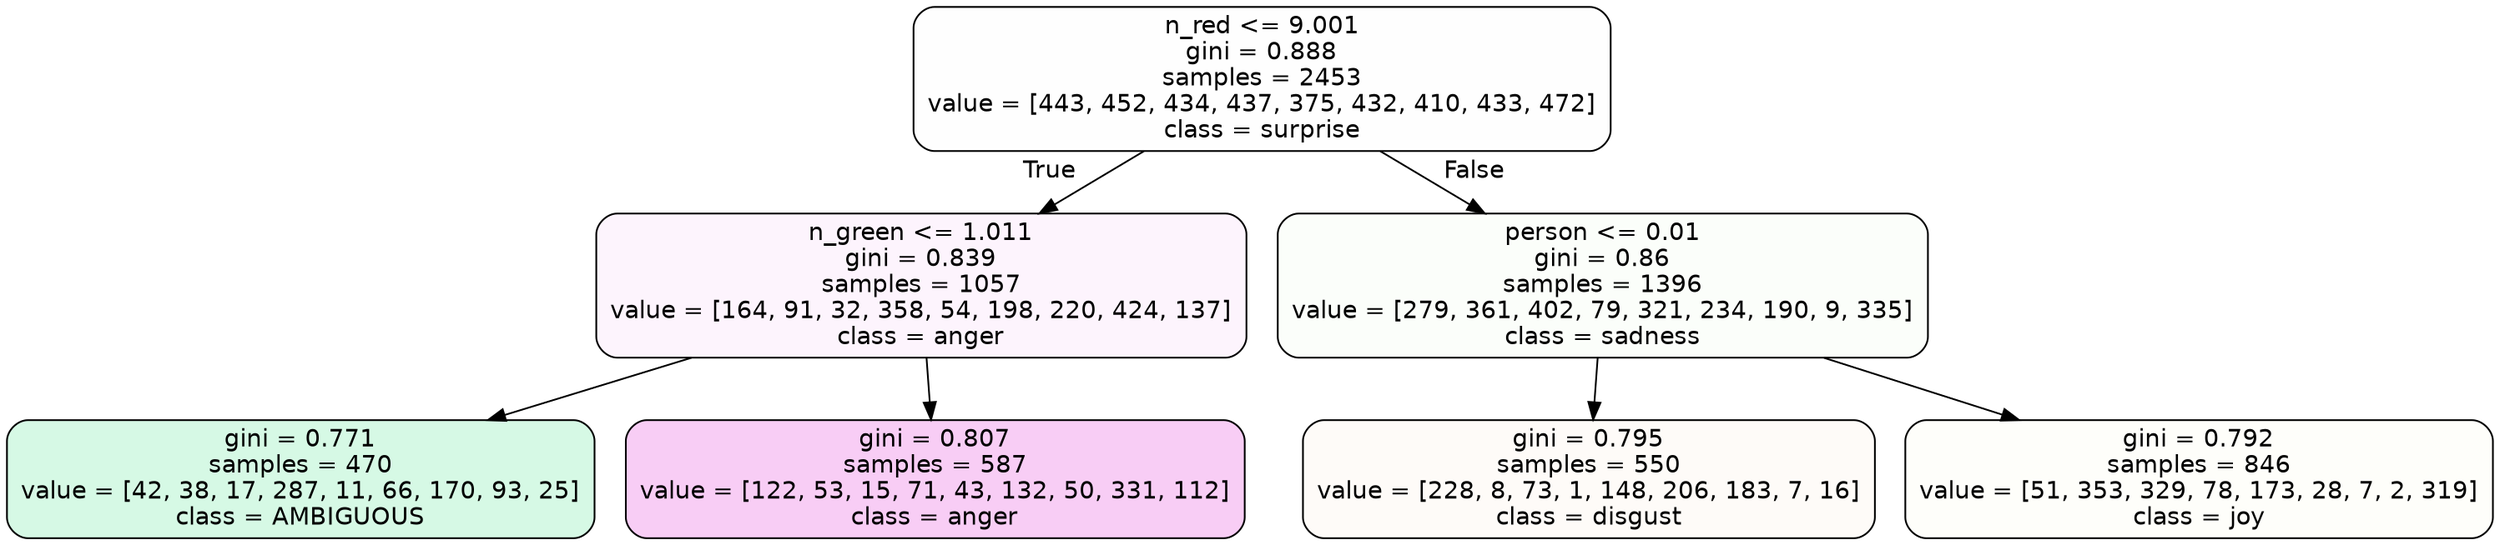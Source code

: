 digraph Tree {
node [shape=box, style="filled, rounded", color="black", fontname=helvetica] ;
edge [fontname=helvetica] ;
0 [label="n_red <= 9.001\ngini = 0.888\nsamples = 2453\nvalue = [443, 452, 434, 437, 375, 432, 410, 433, 472]\nclass = surprise", fillcolor="#e5396401"] ;
1 [label="n_green <= 1.011\ngini = 0.839\nsamples = 1057\nvalue = [164, 91, 32, 358, 54, 198, 220, 424, 137]\nclass = anger", fillcolor="#e539d70d"] ;
0 -> 1 [labeldistance=2.5, labelangle=45, headlabel="True"] ;
2 [label="gini = 0.771\nsamples = 470\nvalue = [42, 38, 17, 287, 11, 66, 170, 93, 25]\nclass = AMBIGUOUS", fillcolor="#39e58134"] ;
1 -> 2 ;
3 [label="gini = 0.807\nsamples = 587\nvalue = [122, 53, 15, 71, 43, 132, 50, 331, 112]\nclass = anger", fillcolor="#e539d740"] ;
1 -> 3 ;
4 [label="person <= 0.01\ngini = 0.86\nsamples = 1396\nvalue = [279, 361, 402, 79, 321, 234, 190, 9, 335]\nclass = sadness", fillcolor="#64e53906"] ;
0 -> 4 [labeldistance=2.5, labelangle=-45, headlabel="False"] ;
5 [label="gini = 0.795\nsamples = 550\nvalue = [228, 8, 73, 1, 148, 206, 183, 7, 16]\nclass = disgust", fillcolor="#e5813908"] ;
4 -> 5 ;
6 [label="gini = 0.792\nsamples = 846\nvalue = [51, 353, 329, 78, 173, 28, 7, 2, 319]\nclass = joy", fillcolor="#d7e53906"] ;
4 -> 6 ;
}